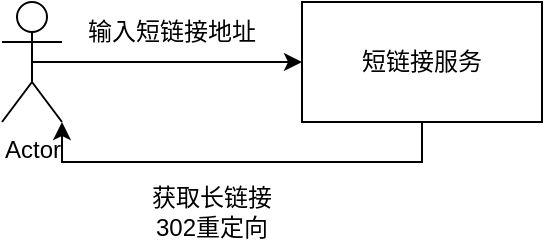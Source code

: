 <mxfile version="23.1.5" type="github">
  <diagram name="第 1 页" id="lPc4SyHF_ex5B_kkq5lm">
    <mxGraphModel dx="1026" dy="558" grid="1" gridSize="10" guides="1" tooltips="1" connect="1" arrows="1" fold="1" page="1" pageScale="1" pageWidth="827" pageHeight="1169" math="0" shadow="0">
      <root>
        <mxCell id="0" />
        <mxCell id="1" parent="0" />
        <mxCell id="ewnw3OYC-Iam68nnNzi5-3" style="edgeStyle=orthogonalEdgeStyle;rounded=0;orthogonalLoop=1;jettySize=auto;html=1;exitX=0.5;exitY=0.5;exitDx=0;exitDy=0;exitPerimeter=0;entryX=0;entryY=0.5;entryDx=0;entryDy=0;" edge="1" parent="1" source="ewnw3OYC-Iam68nnNzi5-1" target="ewnw3OYC-Iam68nnNzi5-2">
          <mxGeometry relative="1" as="geometry" />
        </mxCell>
        <mxCell id="ewnw3OYC-Iam68nnNzi5-1" value="Actor" style="shape=umlActor;verticalLabelPosition=bottom;verticalAlign=top;html=1;outlineConnect=0;" vertex="1" parent="1">
          <mxGeometry x="60" y="160" width="30" height="60" as="geometry" />
        </mxCell>
        <mxCell id="ewnw3OYC-Iam68nnNzi5-6" style="edgeStyle=orthogonalEdgeStyle;rounded=0;orthogonalLoop=1;jettySize=auto;html=1;exitX=0.5;exitY=1;exitDx=0;exitDy=0;entryX=1;entryY=1;entryDx=0;entryDy=0;entryPerimeter=0;" edge="1" parent="1" source="ewnw3OYC-Iam68nnNzi5-2" target="ewnw3OYC-Iam68nnNzi5-1">
          <mxGeometry relative="1" as="geometry">
            <mxPoint x="80" y="320" as="targetPoint" />
          </mxGeometry>
        </mxCell>
        <mxCell id="ewnw3OYC-Iam68nnNzi5-2" value="短链接服务" style="rounded=0;whiteSpace=wrap;html=1;" vertex="1" parent="1">
          <mxGeometry x="210" y="160" width="120" height="60" as="geometry" />
        </mxCell>
        <mxCell id="ewnw3OYC-Iam68nnNzi5-4" value="输入短链接地址" style="text;html=1;align=center;verticalAlign=middle;whiteSpace=wrap;rounded=0;" vertex="1" parent="1">
          <mxGeometry x="100" y="160" width="90" height="30" as="geometry" />
        </mxCell>
        <mxCell id="ewnw3OYC-Iam68nnNzi5-7" value="获取长链接&lt;br&gt;302重定向" style="text;html=1;align=center;verticalAlign=middle;whiteSpace=wrap;rounded=0;" vertex="1" parent="1">
          <mxGeometry x="120" y="250" width="90" height="30" as="geometry" />
        </mxCell>
      </root>
    </mxGraphModel>
  </diagram>
</mxfile>
